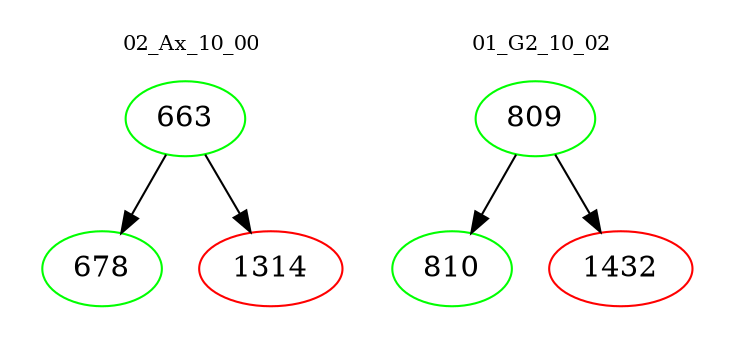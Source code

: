 digraph{
subgraph cluster_0 {
color = white
label = "02_Ax_10_00";
fontsize=10;
T0_663 [label="663", color="green"]
T0_663 -> T0_678 [color="black"]
T0_678 [label="678", color="green"]
T0_663 -> T0_1314 [color="black"]
T0_1314 [label="1314", color="red"]
}
subgraph cluster_1 {
color = white
label = "01_G2_10_02";
fontsize=10;
T1_809 [label="809", color="green"]
T1_809 -> T1_810 [color="black"]
T1_810 [label="810", color="green"]
T1_809 -> T1_1432 [color="black"]
T1_1432 [label="1432", color="red"]
}
}
